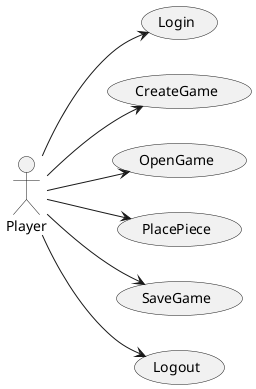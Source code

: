 @startuml

left to right direction

actor Player
usecase Login
usecase CreateGame
usecase OpenGame
usecase PlacePiece
usecase SaveGame
usecase Logout

Player --> Login
Player --> CreateGame
Player --> OpenGame
Player --> PlacePiece
Player --> SaveGame
Player --> Logout

@enduml